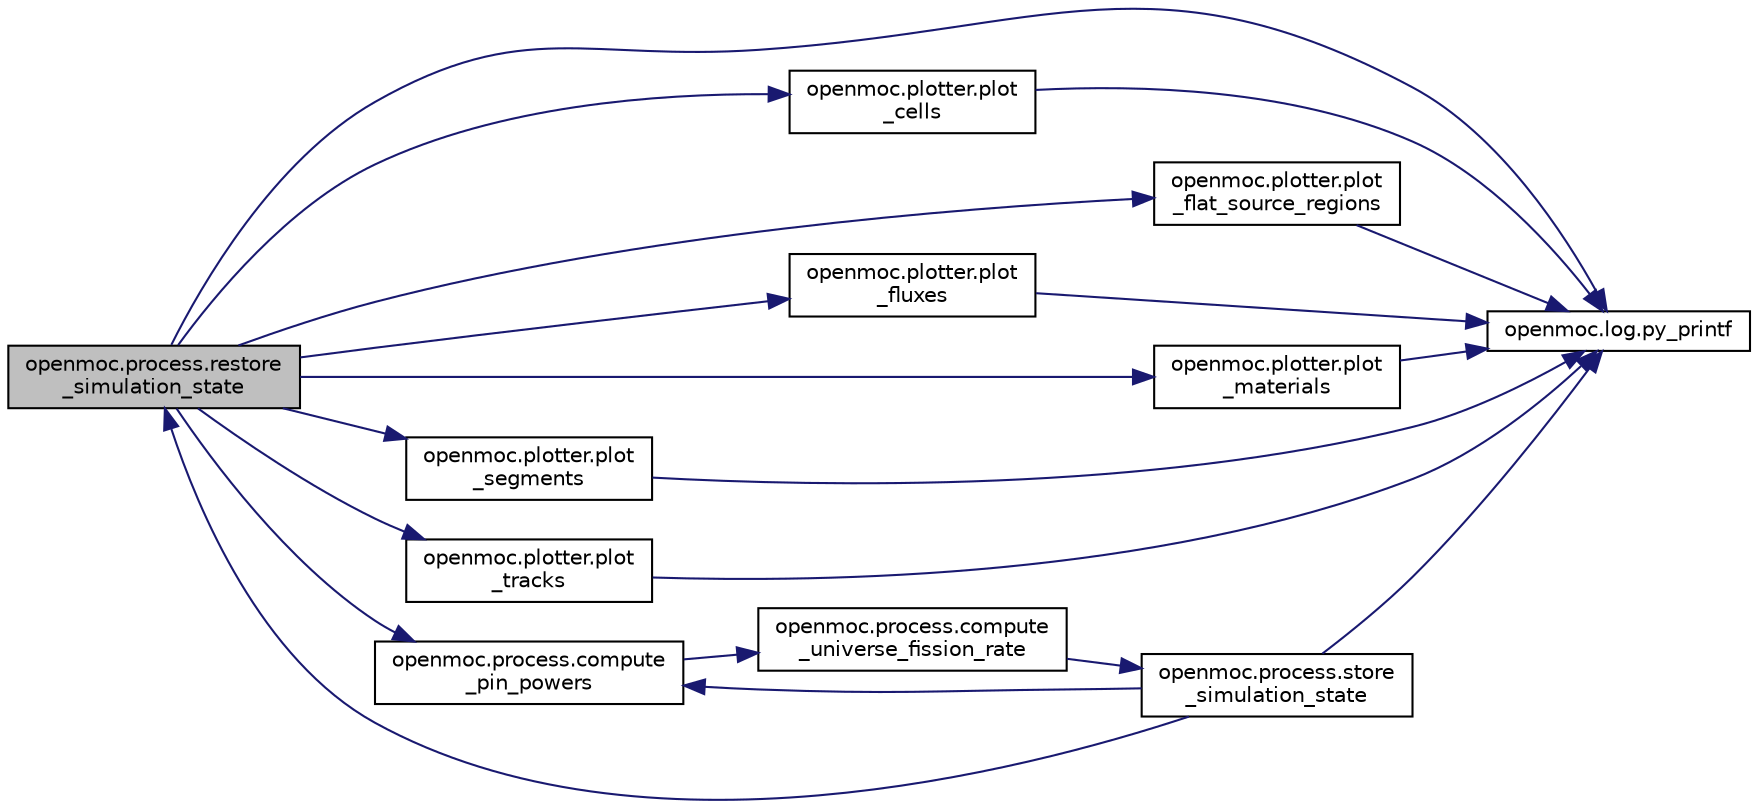digraph "openmoc.process.restore_simulation_state"
{
  edge [fontname="Helvetica",fontsize="10",labelfontname="Helvetica",labelfontsize="10"];
  node [fontname="Helvetica",fontsize="10",shape=record];
  rankdir="LR";
  Node1 [label="openmoc.process.restore\l_simulation_state",height=0.2,width=0.4,color="black", fillcolor="grey75", style="filled" fontcolor="black"];
  Node1 -> Node2 [color="midnightblue",fontsize="10",style="solid",fontname="Helvetica"];
  Node2 [label="openmoc.log.py_printf",height=0.2,width=0.4,color="black", fillcolor="white", style="filled",URL="$namespaceopenmoc_1_1log.html#a0bfafaa584b4e7156cce255cb70943e5",tooltip="Function to print a log message to the screen."];
  Node1 -> Node3 [color="midnightblue",fontsize="10",style="solid",fontname="Helvetica"];
  Node3 [label="openmoc.plotter.plot\l_cells",height=0.2,width=0.4,color="black", fillcolor="white", style="filled",URL="$namespaceopenmoc_1_1plotter.html#aff1a3faf0ddfd06c51d29b707e56a19d",tooltip="This method takes in a Geometry object and plots a color-coded 2D surface plot representing the Cells..."];
  Node3 -> Node2 [color="midnightblue",fontsize="10",style="solid",fontname="Helvetica"];
  Node1 -> Node4 [color="midnightblue",fontsize="10",style="solid",fontname="Helvetica"];
  Node4 [label="openmoc.plotter.plot\l_flat_source_regions",height=0.2,width=0.4,color="black", fillcolor="white", style="filled",URL="$namespaceopenmoc_1_1plotter.html#a5d7c01d67fcbf425377b981bf78e31ca",tooltip="This method takes in a Geometry object and plots a color-coded 2D surface plot representing the flat ..."];
  Node4 -> Node2 [color="midnightblue",fontsize="10",style="solid",fontname="Helvetica"];
  Node1 -> Node5 [color="midnightblue",fontsize="10",style="solid",fontname="Helvetica"];
  Node5 [label="openmoc.plotter.plot\l_fluxes",height=0.2,width=0.4,color="black", fillcolor="white", style="filled",URL="$namespaceopenmoc_1_1plotter.html#af8c06de547846a573bc7c86bd5cb7840",tooltip="This method takes in a Geometry object and plots a color-coded 2D surface plot representing the flat ..."];
  Node5 -> Node2 [color="midnightblue",fontsize="10",style="solid",fontname="Helvetica"];
  Node1 -> Node6 [color="midnightblue",fontsize="10",style="solid",fontname="Helvetica"];
  Node6 [label="openmoc.plotter.plot\l_materials",height=0.2,width=0.4,color="black", fillcolor="white", style="filled",URL="$namespaceopenmoc_1_1plotter.html#a003a5d8a2b7bf92fb9d2fc4508b789aa",tooltip="This method takes in a Geometry object and plots a color-coded 2D surface plot representing the Mater..."];
  Node6 -> Node2 [color="midnightblue",fontsize="10",style="solid",fontname="Helvetica"];
  Node1 -> Node7 [color="midnightblue",fontsize="10",style="solid",fontname="Helvetica"];
  Node7 [label="openmoc.plotter.plot\l_segments",height=0.2,width=0.4,color="black", fillcolor="white", style="filled",URL="$namespaceopenmoc_1_1plotter.html#a25052c8e4973614b3109f91382801c96",tooltip="Plots the characteristic Track segments from an OpenMOC simulation."];
  Node7 -> Node2 [color="midnightblue",fontsize="10",style="solid",fontname="Helvetica"];
  Node1 -> Node8 [color="midnightblue",fontsize="10",style="solid",fontname="Helvetica"];
  Node8 [label="openmoc.plotter.plot\l_tracks",height=0.2,width=0.4,color="black", fillcolor="white", style="filled",URL="$namespaceopenmoc_1_1plotter.html#aa7d77b958747ebb815e3d35979049901",tooltip="Plots the characteristic tracks from an OpenMOC simulation."];
  Node8 -> Node2 [color="midnightblue",fontsize="10",style="solid",fontname="Helvetica"];
  Node1 -> Node9 [color="midnightblue",fontsize="10",style="solid",fontname="Helvetica"];
  Node9 [label="openmoc.process.compute\l_pin_powers",height=0.2,width=0.4,color="black", fillcolor="white", style="filled",URL="$namespaceopenmoc_1_1process.html#ad313c9844294d5e285b5943664389a0f",tooltip="This routine is computes the fission rate in each flat source region, and combines the rates into pin..."];
  Node9 -> Node10 [color="midnightblue",fontsize="10",style="solid",fontname="Helvetica"];
  Node10 [label="openmoc.process.compute\l_universe_fission_rate",height=0.2,width=0.4,color="black", fillcolor="white", style="filled",URL="$namespaceopenmoc_1_1process.html#a6115e946c5118ee95f71ffed07034df5",tooltip="A recursive routine to compute the fission rate for all cells in a given universe, and for all universes contained within those cells."];
  Node10 -> Node11 [color="midnightblue",fontsize="10",style="solid",fontname="Helvetica"];
  Node11 [label="openmoc.process.store\l_simulation_state",height=0.2,width=0.4,color="black", fillcolor="white", style="filled",URL="$namespaceopenmoc_1_1process.html#a151286616e1ef981c7488979ffd1fe06",tooltip="This method stores all of the data for an OpenMOC simulation to a a binary file for downstream data p..."];
  Node11 -> Node9 [color="midnightblue",fontsize="10",style="solid",fontname="Helvetica"];
  Node11 -> Node2 [color="midnightblue",fontsize="10",style="solid",fontname="Helvetica"];
  Node11 -> Node1 [color="midnightblue",fontsize="10",style="solid",fontname="Helvetica"];
}
